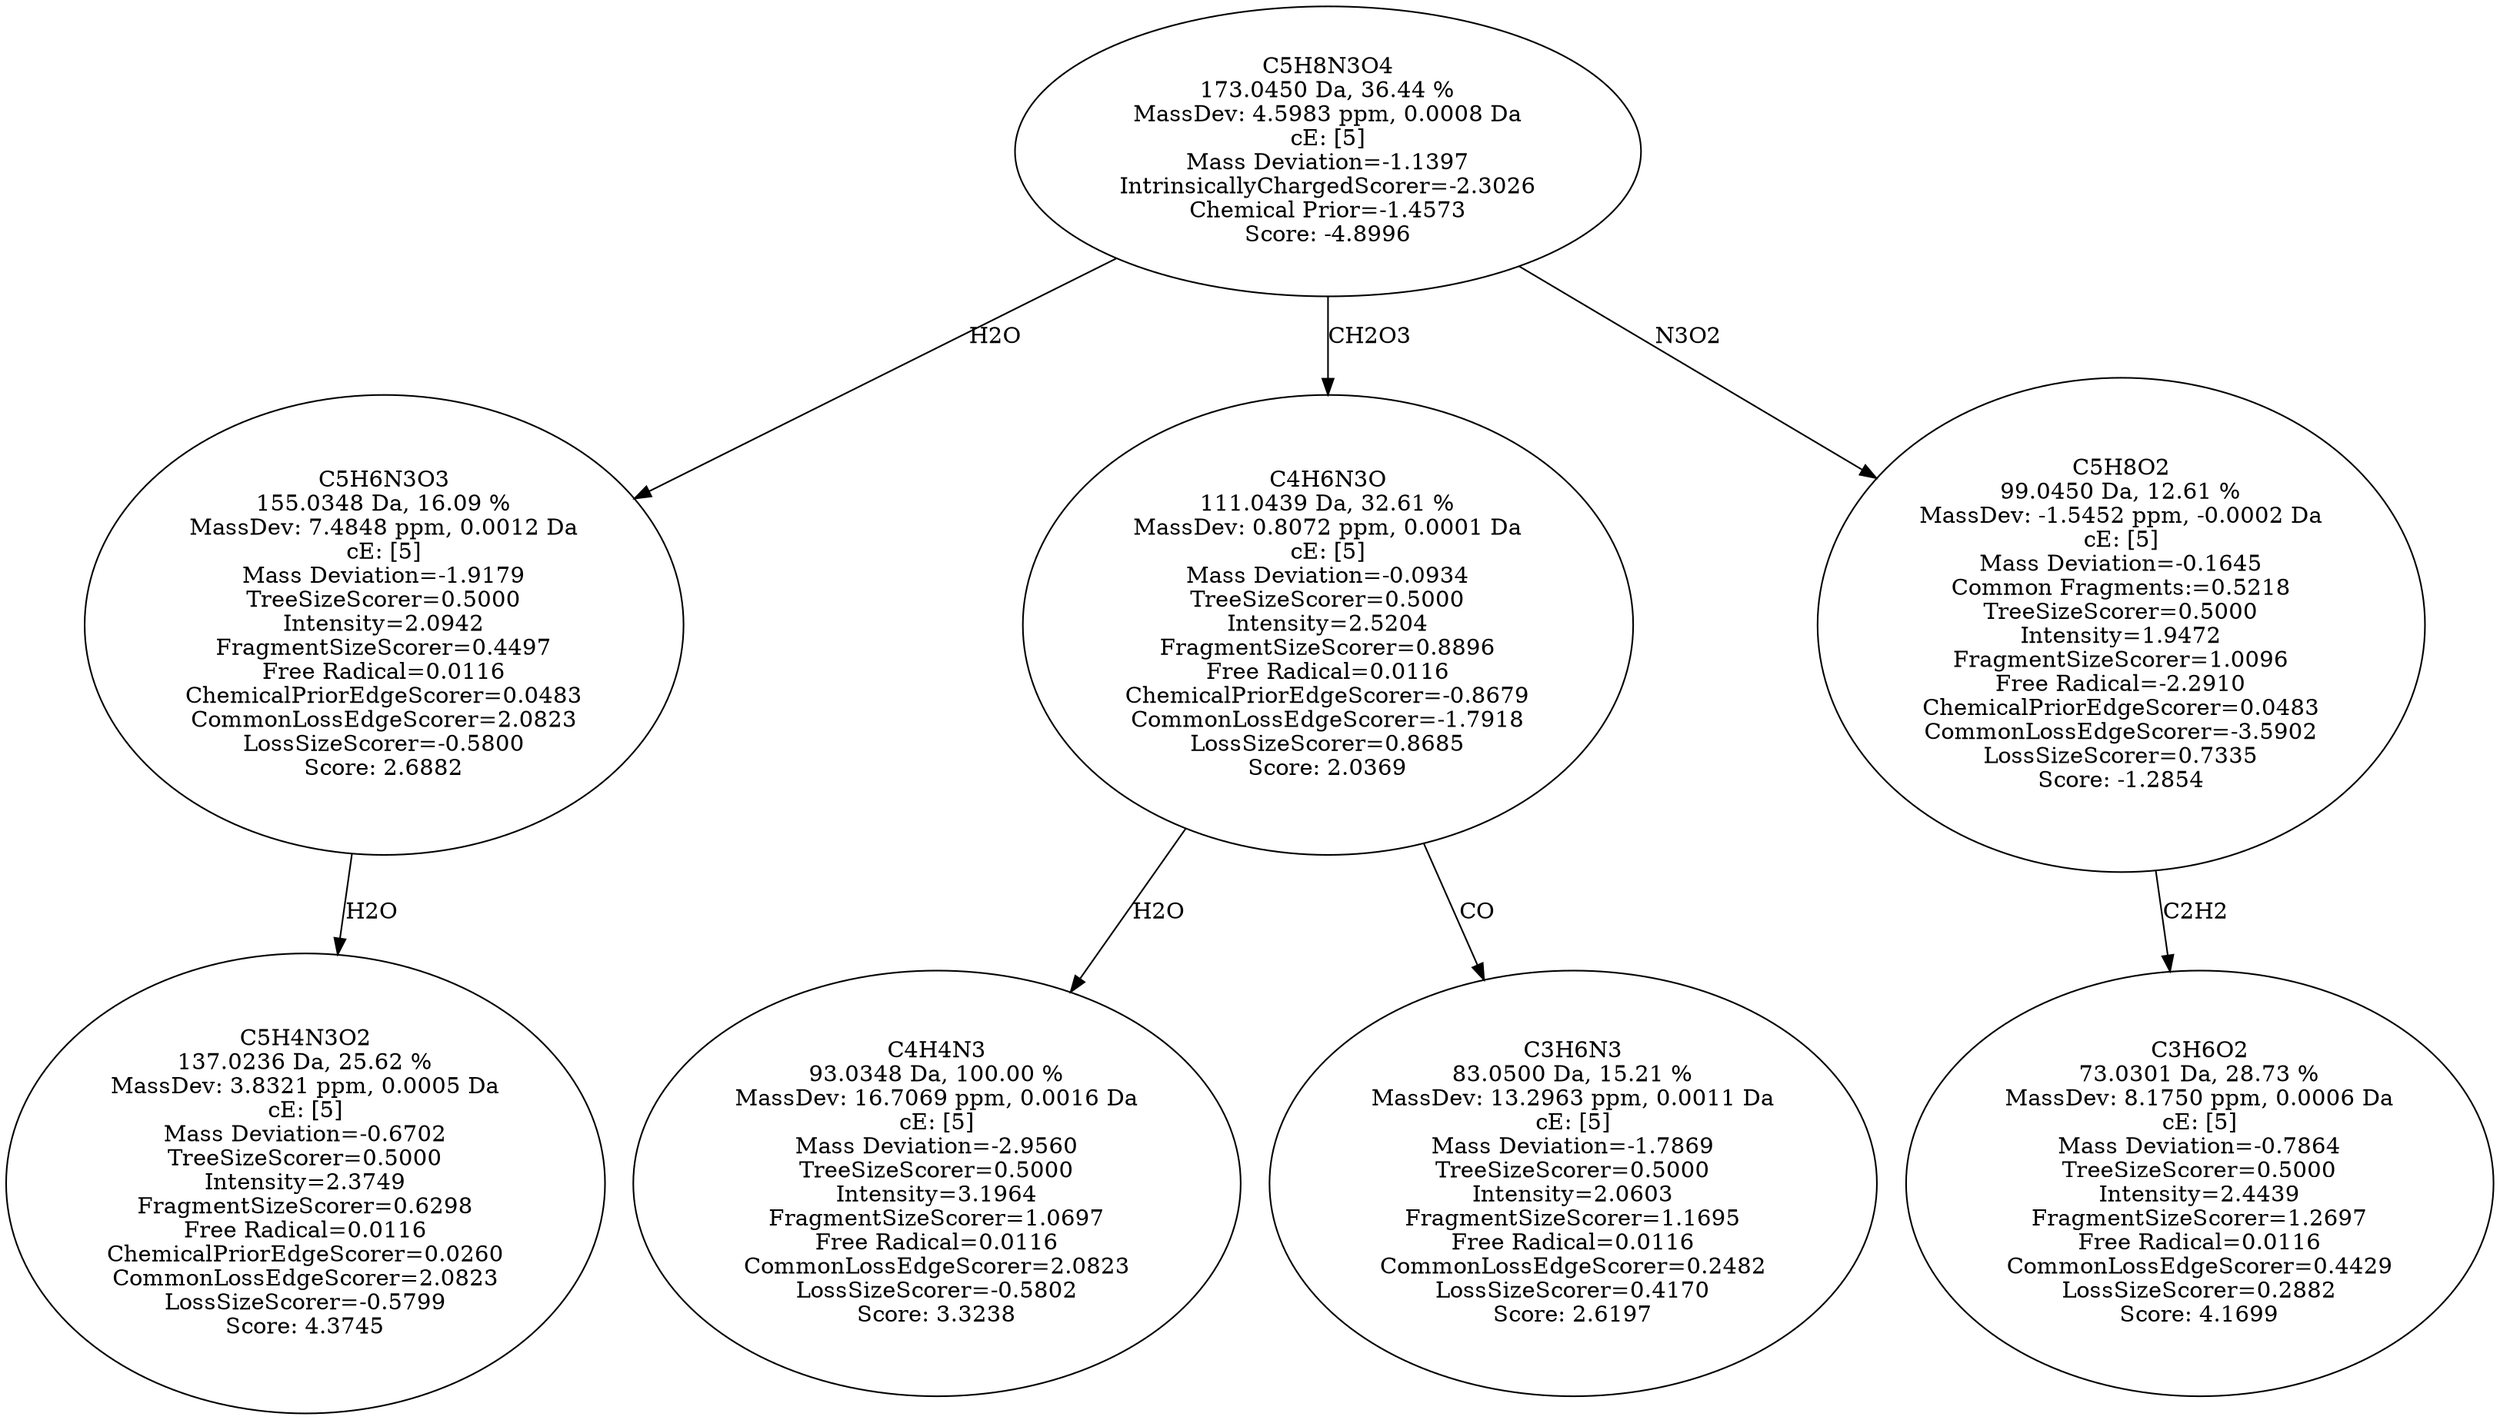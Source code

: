 strict digraph {
v1 [label="C5H4N3O2\n137.0236 Da, 25.62 %\nMassDev: 3.8321 ppm, 0.0005 Da\ncE: [5]\nMass Deviation=-0.6702\nTreeSizeScorer=0.5000\nIntensity=2.3749\nFragmentSizeScorer=0.6298\nFree Radical=0.0116\nChemicalPriorEdgeScorer=0.0260\nCommonLossEdgeScorer=2.0823\nLossSizeScorer=-0.5799\nScore: 4.3745"];
v2 [label="C5H6N3O3\n155.0348 Da, 16.09 %\nMassDev: 7.4848 ppm, 0.0012 Da\ncE: [5]\nMass Deviation=-1.9179\nTreeSizeScorer=0.5000\nIntensity=2.0942\nFragmentSizeScorer=0.4497\nFree Radical=0.0116\nChemicalPriorEdgeScorer=0.0483\nCommonLossEdgeScorer=2.0823\nLossSizeScorer=-0.5800\nScore: 2.6882"];
v3 [label="C4H4N3\n93.0348 Da, 100.00 %\nMassDev: 16.7069 ppm, 0.0016 Da\ncE: [5]\nMass Deviation=-2.9560\nTreeSizeScorer=0.5000\nIntensity=3.1964\nFragmentSizeScorer=1.0697\nFree Radical=0.0116\nCommonLossEdgeScorer=2.0823\nLossSizeScorer=-0.5802\nScore: 3.3238"];
v4 [label="C3H6N3\n83.0500 Da, 15.21 %\nMassDev: 13.2963 ppm, 0.0011 Da\ncE: [5]\nMass Deviation=-1.7869\nTreeSizeScorer=0.5000\nIntensity=2.0603\nFragmentSizeScorer=1.1695\nFree Radical=0.0116\nCommonLossEdgeScorer=0.2482\nLossSizeScorer=0.4170\nScore: 2.6197"];
v5 [label="C4H6N3O\n111.0439 Da, 32.61 %\nMassDev: 0.8072 ppm, 0.0001 Da\ncE: [5]\nMass Deviation=-0.0934\nTreeSizeScorer=0.5000\nIntensity=2.5204\nFragmentSizeScorer=0.8896\nFree Radical=0.0116\nChemicalPriorEdgeScorer=-0.8679\nCommonLossEdgeScorer=-1.7918\nLossSizeScorer=0.8685\nScore: 2.0369"];
v6 [label="C3H6O2\n73.0301 Da, 28.73 %\nMassDev: 8.1750 ppm, 0.0006 Da\ncE: [5]\nMass Deviation=-0.7864\nTreeSizeScorer=0.5000\nIntensity=2.4439\nFragmentSizeScorer=1.2697\nFree Radical=0.0116\nCommonLossEdgeScorer=0.4429\nLossSizeScorer=0.2882\nScore: 4.1699"];
v7 [label="C5H8O2\n99.0450 Da, 12.61 %\nMassDev: -1.5452 ppm, -0.0002 Da\ncE: [5]\nMass Deviation=-0.1645\nCommon Fragments:=0.5218\nTreeSizeScorer=0.5000\nIntensity=1.9472\nFragmentSizeScorer=1.0096\nFree Radical=-2.2910\nChemicalPriorEdgeScorer=0.0483\nCommonLossEdgeScorer=-3.5902\nLossSizeScorer=0.7335\nScore: -1.2854"];
v8 [label="C5H8N3O4\n173.0450 Da, 36.44 %\nMassDev: 4.5983 ppm, 0.0008 Da\ncE: [5]\nMass Deviation=-1.1397\nIntrinsicallyChargedScorer=-2.3026\nChemical Prior=-1.4573\nScore: -4.8996"];
v2 -> v1 [label="H2O"];
v8 -> v2 [label="H2O"];
v5 -> v3 [label="H2O"];
v5 -> v4 [label="CO"];
v8 -> v5 [label="CH2O3"];
v7 -> v6 [label="C2H2"];
v8 -> v7 [label="N3O2"];
}